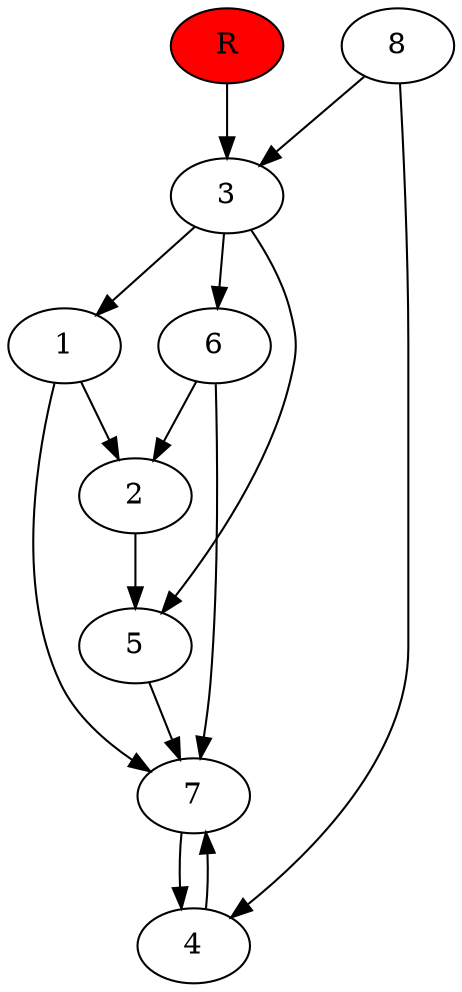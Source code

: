 digraph prb20272 {
	1
	2
	3
	4
	5
	6
	7
	8
	R [fillcolor="#ff0000" style=filled]
	1 -> 2
	1 -> 7
	2 -> 5
	3 -> 1
	3 -> 5
	3 -> 6
	4 -> 7
	5 -> 7
	6 -> 2
	6 -> 7
	7 -> 4
	8 -> 3
	8 -> 4
	R -> 3
}
